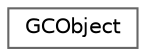 digraph "Graphical Class Hierarchy"
{
 // LATEX_PDF_SIZE
  bgcolor="transparent";
  edge [fontname=Helvetica,fontsize=10,labelfontname=Helvetica,labelfontsize=10];
  node [fontname=Helvetica,fontsize=10,shape=box,height=0.2,width=0.4];
  rankdir="LR";
  Node0 [id="Node000000",label="GCObject",height=0.2,width=0.4,color="grey40", fillcolor="white", style="filled",URL="$structGCObject.html",tooltip="Base class for all garbage-collected objects."];
}
